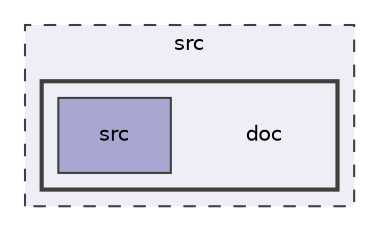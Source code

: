 digraph "/home/runner/work/ponca/ponca/src/doc"
{
 // INTERACTIVE_SVG=YES
 // LATEX_PDF_SIZE
  bgcolor="transparent";
  edge [fontname="Helvetica",fontsize="10",labelfontname="Helvetica",labelfontsize="10"];
  node [fontname="Helvetica",fontsize="10",shape=record];
  compound=true
  subgraph clusterdir_68267d1309a1af8e8297ef4c3efbcdba {
    graph [ bgcolor="#eeeef6", pencolor="grey25", style="filled,dashed,", label="src", fontname="Helvetica", fontsize="10", URL="dir_68267d1309a1af8e8297ef4c3efbcdba.html"]
  subgraph clusterdir_659facb5ea1bf65b3deecf95a0be0132 {
    graph [ bgcolor="#eeeef6", pencolor="grey25", style="filled,bold,", label="", fontname="Helvetica", fontsize="10", URL="dir_659facb5ea1bf65b3deecf95a0be0132.html"]
    dir_659facb5ea1bf65b3deecf95a0be0132 [shape=plaintext, label="doc"];
  dir_4faad1dcd81a1ed46fbffce7dc36364d [shape=box, label="src", style="filled,", fillcolor="#a7a7d1", color="grey25", URL="dir_4faad1dcd81a1ed46fbffce7dc36364d.html"];
  }
  }
}
